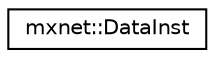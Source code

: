 digraph "Graphical Class Hierarchy"
{
  edge [fontname="Helvetica",fontsize="10",labelfontname="Helvetica",labelfontsize="10"];
  node [fontname="Helvetica",fontsize="10",shape=record];
  rankdir="LR";
  Node1 [label="mxnet::DataInst",height=0.2,width=0.4,color="black", fillcolor="white", style="filled",URL="$structmxnet_1_1DataInst.html",tooltip="a single data instance "];
}
